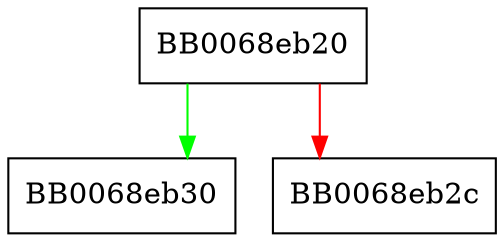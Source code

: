digraph ossl_prov_bio_new_membuf {
  node [shape="box"];
  graph [splines=ortho];
  BB0068eb20 -> BB0068eb30 [color="green"];
  BB0068eb20 -> BB0068eb2c [color="red"];
}